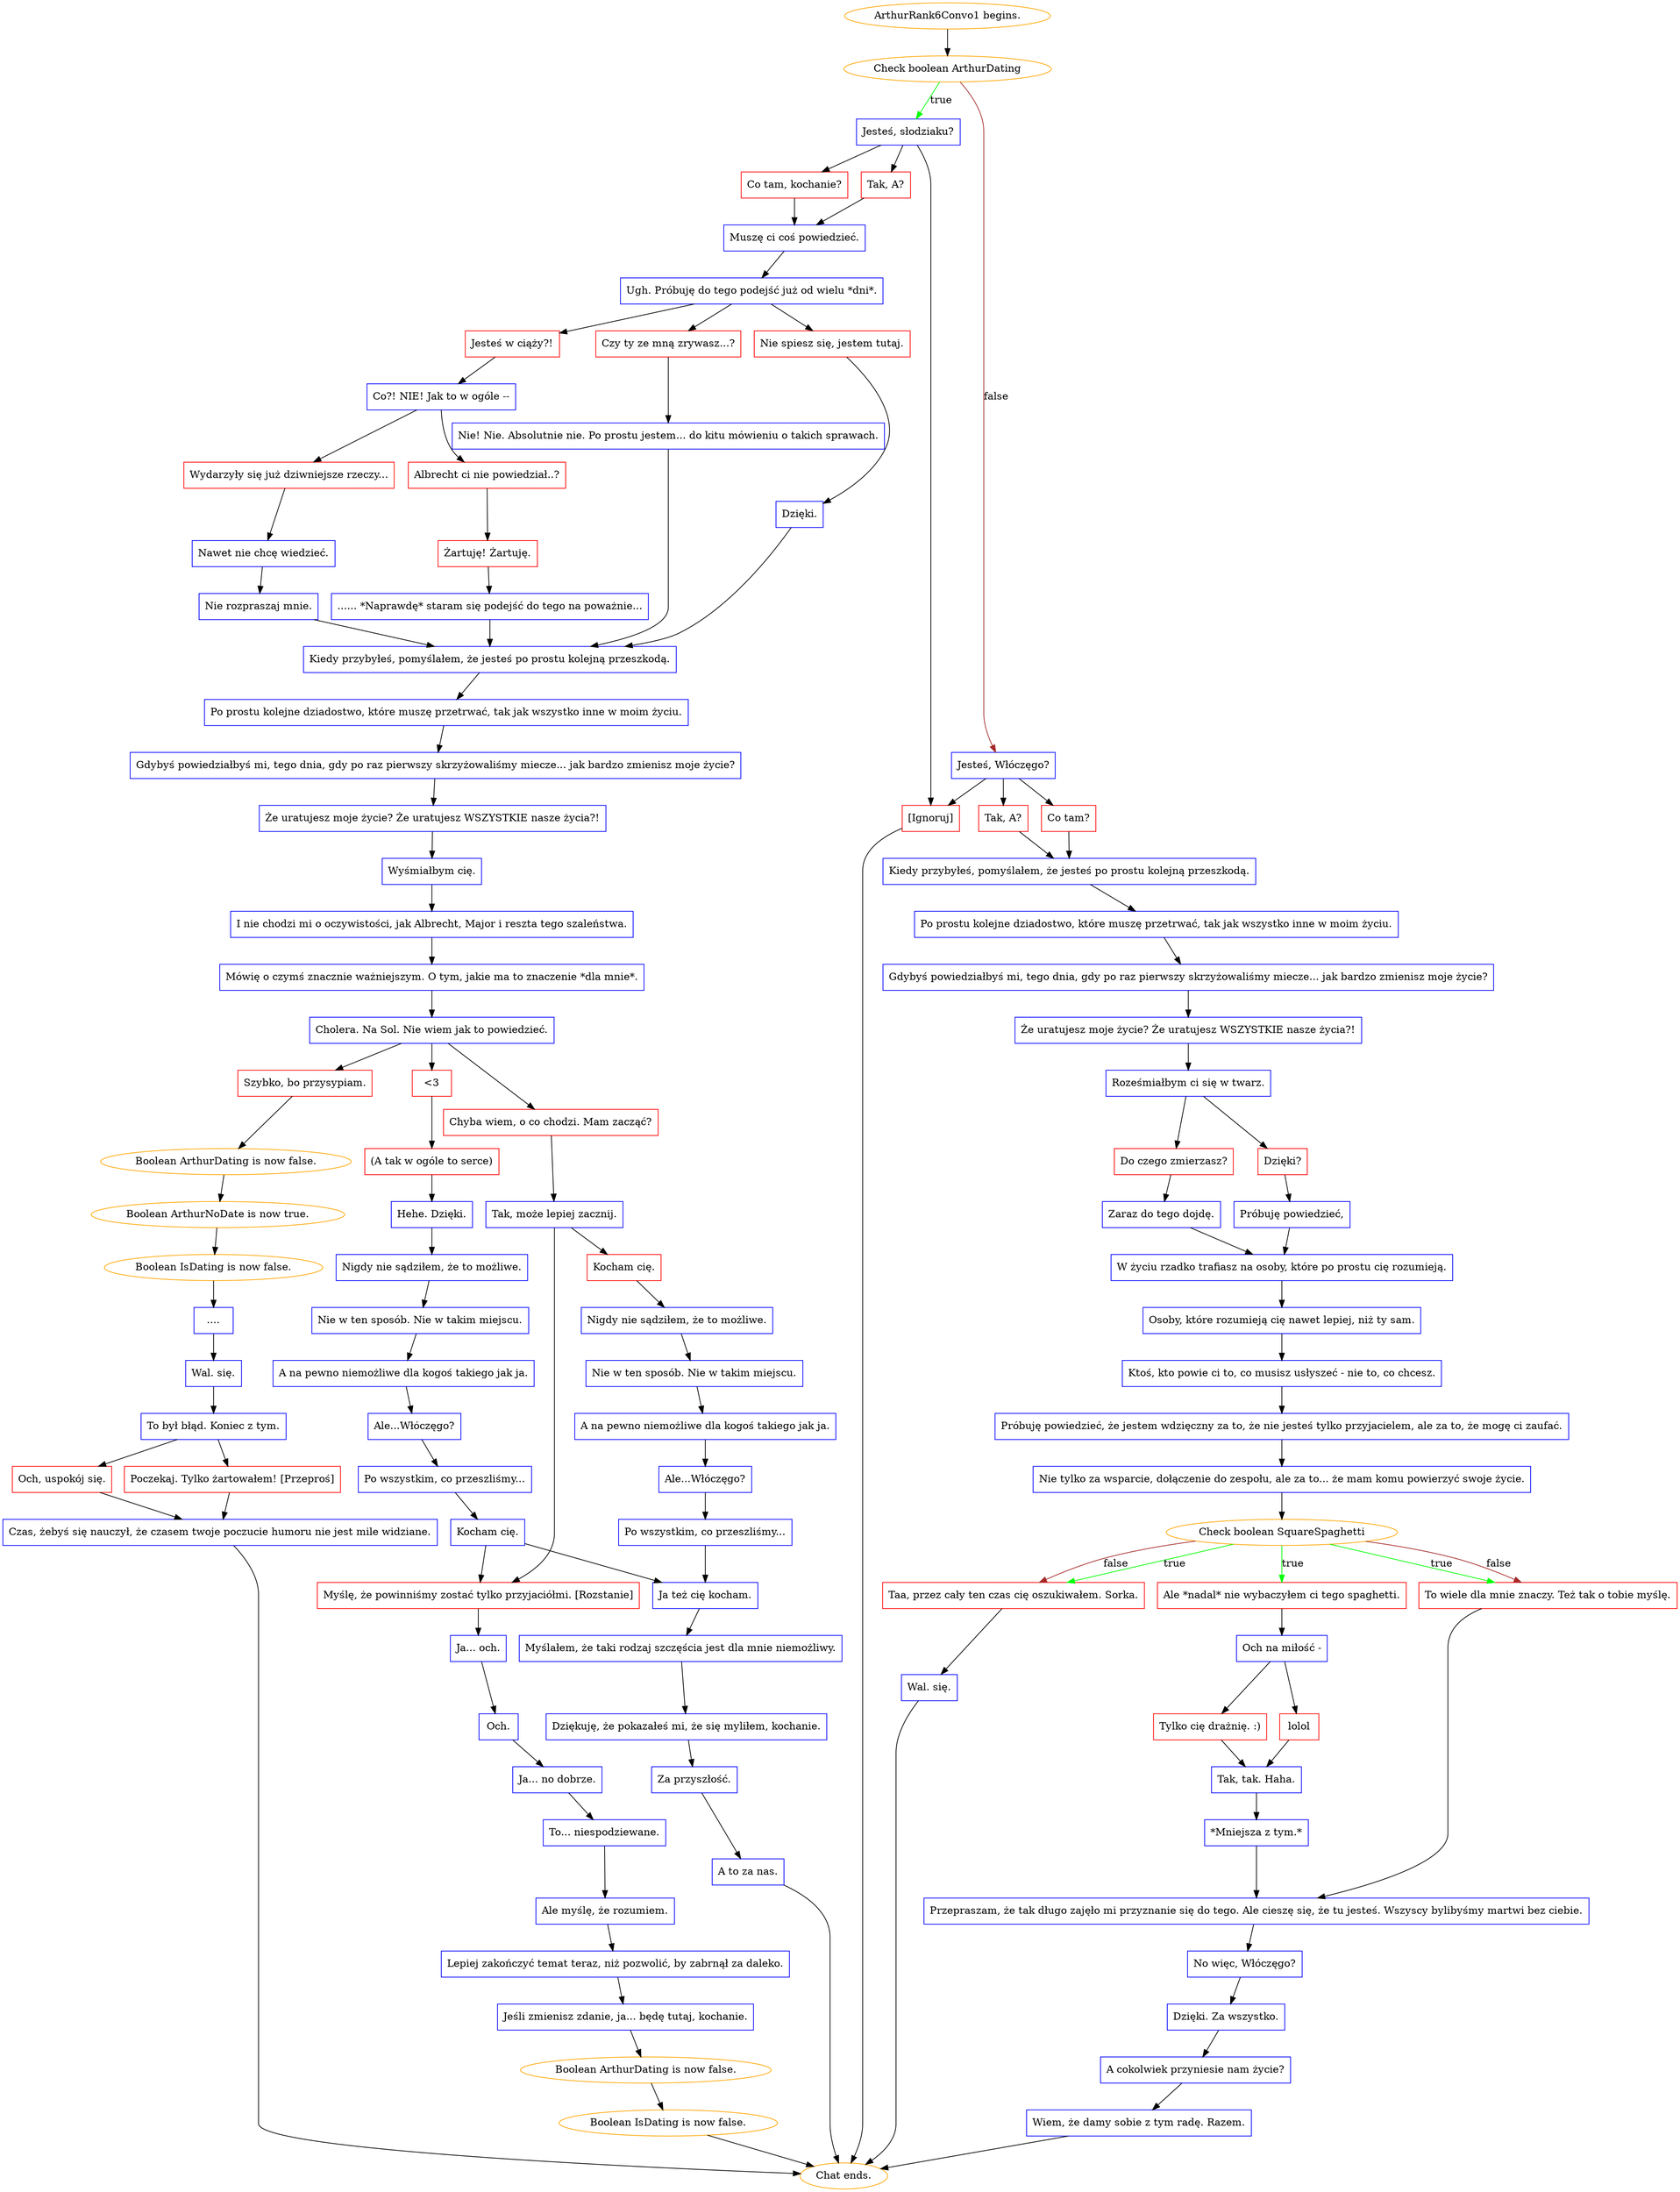 digraph {
	"ArthurRank6Convo1 begins." [color=orange];
		"ArthurRank6Convo1 begins." -> j2890798283;
	j2890798283 [label="Check boolean ArthurDating",color=orange];
		j2890798283 -> j3149758812 [label=true,color=green];
		j2890798283 -> j897182234 [label=false,color=brown];
	j3149758812 [label="Jesteś, słodziaku?",shape=box,color=blue];
		j3149758812 -> j2692562775;
		j3149758812 -> j3811245125;
		j3149758812 -> j55864783;
	j897182234 [label="Jesteś, Włóczęgo?",shape=box,color=blue];
		j897182234 -> j3866539655;
		j897182234 -> j3098037861;
		j897182234 -> j55864783;
	j2692562775 [label="Tak, A?",shape=box,color=red];
		j2692562775 -> j2488147677;
	j3811245125 [label="Co tam, kochanie?",shape=box,color=red];
		j3811245125 -> j2488147677;
	j55864783 [label="[Ignoruj]",shape=box,color=red];
		j55864783 -> "Chat ends.";
	j3866539655 [label="Co tam?",shape=box,color=red];
		j3866539655 -> j1683446048;
	j3098037861 [label="Tak, A?",shape=box,color=red];
		j3098037861 -> j1683446048;
	j2488147677 [label="Muszę ci coś powiedzieć.",shape=box,color=blue];
		j2488147677 -> j1597940477;
	"Chat ends." [color=orange];
	j1683446048 [label="Kiedy przybyłeś, pomyślałem, że jesteś po prostu kolejną przeszkodą.",shape=box,color=blue];
		j1683446048 -> j1188252806;
	j1597940477 [label="Ugh. Próbuję do tego podejść już od wielu *dni*.",shape=box,color=blue];
		j1597940477 -> j3114808185;
		j1597940477 -> j2558866596;
		j1597940477 -> j2686978643;
	j1188252806 [label="Po prostu kolejne dziadostwo, które muszę przetrwać, tak jak wszystko inne w moim życiu.",shape=box,color=blue];
		j1188252806 -> j335168339;
	j3114808185 [label="Jesteś w ciąży?!",shape=box,color=red];
		j3114808185 -> j1538163454;
	j2558866596 [label="Czy ty ze mną zrywasz...?",shape=box,color=red];
		j2558866596 -> j2171544844;
	j2686978643 [label="Nie spiesz się, jestem tutaj.",shape=box,color=red];
		j2686978643 -> j1848183321;
	j335168339 [label="Gdybyś powiedziałbyś mi, tego dnia, gdy po raz pierwszy skrzyżowaliśmy miecze... jak bardzo zmienisz moje życie?",shape=box,color=blue];
		j335168339 -> j3724619369;
	j1538163454 [label="Co?! NIE! Jak to w ogóle --",shape=box,color=blue];
		j1538163454 -> j1104512599;
		j1538163454 -> j891020167;
	j2171544844 [label="Nie! Nie. Absolutnie nie. Po prostu jestem... do kitu mówieniu o takich sprawach.",shape=box,color=blue];
		j2171544844 -> j12404299;
	j1848183321 [label="Dzięki.",shape=box,color=blue];
		j1848183321 -> j12404299;
	j3724619369 [label="Że uratujesz moje życie? Że uratujesz WSZYSTKIE nasze życia?!",shape=box,color=blue];
		j3724619369 -> j1449158539;
	j1104512599 [label="Wydarzyły się już dziwniejsze rzeczy...",shape=box,color=red];
		j1104512599 -> j689915429;
	j891020167 [label="Albrecht ci nie powiedział..?",shape=box,color=red];
		j891020167 -> j1102045361;
	j12404299 [label="Kiedy przybyłeś, pomyślałem, że jesteś po prostu kolejną przeszkodą.",shape=box,color=blue];
		j12404299 -> j23619182;
	j1449158539 [label="Roześmiałbym ci się w twarz.",shape=box,color=blue];
		j1449158539 -> j1990217383;
		j1449158539 -> j3952460848;
	j689915429 [label="Nawet nie chcę wiedzieć.",shape=box,color=blue];
		j689915429 -> j2878676426;
	j1102045361 [label="Żartuję! Żartuję.",shape=box,color=red];
		j1102045361 -> j816060179;
	j23619182 [label="Po prostu kolejne dziadostwo, które muszę przetrwać, tak jak wszystko inne w moim życiu.",shape=box,color=blue];
		j23619182 -> j523876206;
	j1990217383 [label="Dzięki?",shape=box,color=red];
		j1990217383 -> j1144808507;
	j3952460848 [label="Do czego zmierzasz?",shape=box,color=red];
		j3952460848 -> j2517682698;
	j2878676426 [label="Nie rozpraszaj mnie.",shape=box,color=blue];
		j2878676426 -> j12404299;
	j816060179 [label="...... *Naprawdę* staram się podejść do tego na poważnie...",shape=box,color=blue];
		j816060179 -> j12404299;
	j523876206 [label="Gdybyś powiedziałbyś mi, tego dnia, gdy po raz pierwszy skrzyżowaliśmy miecze... jak bardzo zmienisz moje życie?",shape=box,color=blue];
		j523876206 -> j3125331044;
	j1144808507 [label="Próbuję powiedzieć,",shape=box,color=blue];
		j1144808507 -> j141022990;
	j2517682698 [label="Zaraz do tego dojdę.",shape=box,color=blue];
		j2517682698 -> j141022990;
	j3125331044 [label="Że uratujesz moje życie? Że uratujesz WSZYSTKIE nasze życia?!",shape=box,color=blue];
		j3125331044 -> j2666894021;
	j141022990 [label="W życiu rzadko trafiasz na osoby, które po prostu cię rozumieją.",shape=box,color=blue];
		j141022990 -> j3986045977;
	j2666894021 [label="Wyśmiałbym cię.",shape=box,color=blue];
		j2666894021 -> j2030357783;
	j3986045977 [label="Osoby, które rozumieją cię nawet lepiej, niż ty sam.",shape=box,color=blue];
		j3986045977 -> j203051071;
	j2030357783 [label="I nie chodzi mi o oczywistości, jak Albrecht, Major i reszta tego szaleństwa.",shape=box,color=blue];
		j2030357783 -> j1224346298;
	j203051071 [label="Ktoś, kto powie ci to, co musisz usłyszeć - nie to, co chcesz.",shape=box,color=blue];
		j203051071 -> j2272678154;
	j1224346298 [label="Mówię o czymś znacznie ważniejszym. O tym, jakie ma to znaczenie *dla mnie*.",shape=box,color=blue];
		j1224346298 -> j3283317085;
	j2272678154 [label="Próbuję powiedzieć, że jestem wdzięczny za to, że nie jesteś tylko przyjacielem, ale za to, że mogę ci zaufać.",shape=box,color=blue];
		j2272678154 -> j4261048656;
	j3283317085 [label="Cholera. Na Sol. Nie wiem jak to powiedzieć.",shape=box,color=blue];
		j3283317085 -> j3668715901;
		j3283317085 -> j2620857945;
		j3283317085 -> j1482715629;
	j4261048656 [label="Nie tylko za wsparcie, dołączenie do zespołu, ale za to... że mam komu powierzyć swoje życie.",shape=box,color=blue];
		j4261048656 -> j1734946897;
	j3668715901 [label="Chyba wiem, o co chodzi. Mam zacząć?",shape=box,color=red];
		j3668715901 -> j4004789950;
	j2620857945 [label="<3",shape=box,color=red];
		j2620857945 -> j1106922705;
	j1482715629 [label="Szybko, bo przysypiam.",shape=box,color=red];
		j1482715629 -> j3901035052;
	j1734946897 [label="Check boolean SquareSpaghetti",color=orange];
		j1734946897 -> j1491474475 [label=true,color=green];
		j1734946897 -> j2297817134 [label=true,color=green];
		j1734946897 -> j3331223309 [label=true,color=green];
		j1734946897 -> j2297817134 [label=false,color=brown];
		j1734946897 -> j3331223309 [label=false,color=brown];
	j4004789950 [label="Tak, może lepiej zacznij.",shape=box,color=blue];
		j4004789950 -> j2211062914;
		j4004789950 -> j3110446248;
	j1106922705 [label="(A tak w ogóle to serce)",shape=box,color=red];
		j1106922705 -> j3475403108;
	j3901035052 [label="Boolean ArthurDating is now false.",color=orange];
		j3901035052 -> j2789385459;
	j1491474475 [label="Ale *nadal* nie wybaczyłem ci tego spaghetti.",shape=box,color=red];
		j1491474475 -> j666196100;
	j2297817134 [label="To wiele dla mnie znaczy. Też tak o tobie myślę.",shape=box,color=red];
		j2297817134 -> j849113877;
	j3331223309 [label="Taa, przez cały ten czas cię oszukiwałem. Sorka.",shape=box,color=red];
		j3331223309 -> j2140931607;
	j2211062914 [label="Kocham cię.",shape=box,color=red];
		j2211062914 -> j4180915468;
	j3110446248 [label="Myślę, że powinniśmy zostać tylko przyjaciółmi. [Rozstanie]",shape=box,color=red];
		j3110446248 -> j154801993;
	j3475403108 [label="Hehe. Dzięki.",shape=box,color=blue];
		j3475403108 -> j21397806;
	j2789385459 [label="Boolean ArthurNoDate is now true.",color=orange];
		j2789385459 -> j310006559;
	j666196100 [label="Och na miłość -",shape=box,color=blue];
		j666196100 -> j1686714201;
		j666196100 -> j2391745891;
	j849113877 [label="Przepraszam, że tak długo zajęło mi przyznanie się do tego. Ale cieszę się, że tu jesteś. Wszyscy bylibyśmy martwi bez ciebie.",shape=box,color=blue];
		j849113877 -> j1025020752;
	j2140931607 [label="Wal. się.",shape=box,color=blue];
		j2140931607 -> "Chat ends.";
	j4180915468 [label="Nigdy nie sądziłem, że to możliwe.",shape=box,color=blue];
		j4180915468 -> j591679895;
	j154801993 [label="Ja... och.",shape=box,color=blue];
		j154801993 -> j3065995899;
	j21397806 [label="Nigdy nie sądziłem, że to możliwe.",shape=box,color=blue];
		j21397806 -> j2090773890;
	j310006559 [label="Boolean IsDating is now false.",color=orange];
		j310006559 -> j621140867;
	j1686714201 [label="lolol",shape=box,color=red];
		j1686714201 -> j2359866683;
	j2391745891 [label="Tylko cię drażnię. :)",shape=box,color=red];
		j2391745891 -> j2359866683;
	j1025020752 [label="No więc, Włóczęgo?",shape=box,color=blue];
		j1025020752 -> j1866380525;
	j591679895 [label="Nie w ten sposób. Nie w takim miejscu.",shape=box,color=blue];
		j591679895 -> j4278136602;
	j3065995899 [label="Och.",shape=box,color=blue];
		j3065995899 -> j1304866374;
	j2090773890 [label="Nie w ten sposób. Nie w takim miejscu.",shape=box,color=blue];
		j2090773890 -> j2847172190;
	j621140867 [label="....",shape=box,color=blue];
		j621140867 -> j2611968984;
	j2359866683 [label="Tak, tak. Haha.",shape=box,color=blue];
		j2359866683 -> j3745909530;
	j1866380525 [label="Dzięki. Za wszystko.",shape=box,color=blue];
		j1866380525 -> j675857414;
	j4278136602 [label="A na pewno niemożliwe dla kogoś takiego jak ja.",shape=box,color=blue];
		j4278136602 -> j1153636838;
	j1304866374 [label="Ja... no dobrze.",shape=box,color=blue];
		j1304866374 -> j3817551563;
	j2847172190 [label="A na pewno niemożliwe dla kogoś takiego jak ja.",shape=box,color=blue];
		j2847172190 -> j405392026;
	j2611968984 [label="Wal. się.",shape=box,color=blue];
		j2611968984 -> j694782805;
	j3745909530 [label="*Mniejsza z tym.*",shape=box,color=blue];
		j3745909530 -> j849113877;
	j675857414 [label="A cokolwiek przyniesie nam życie?",shape=box,color=blue];
		j675857414 -> j841501654;
	j1153636838 [label="Ale...Włóczęgo?",shape=box,color=blue];
		j1153636838 -> j2131366358;
	j3817551563 [label="To... niespodziewane.",shape=box,color=blue];
		j3817551563 -> j4116404630;
	j405392026 [label="Ale...Włóczęgo?",shape=box,color=blue];
		j405392026 -> j2452323943;
	j694782805 [label="To był błąd. Koniec z tym.",shape=box,color=blue];
		j694782805 -> j2649308110;
		j694782805 -> j1124103040;
	j841501654 [label="Wiem, że damy sobie z tym radę. Razem.",shape=box,color=blue];
		j841501654 -> "Chat ends.";
	j2131366358 [label="Po wszystkim, co przeszliśmy...",shape=box,color=blue];
		j2131366358 -> j1412581129;
	j4116404630 [label="Ale myślę, że rozumiem.",shape=box,color=blue];
		j4116404630 -> j1334326395;
	j2452323943 [label="Po wszystkim, co przeszliśmy...",shape=box,color=blue];
		j2452323943 -> j1133219605;
	j2649308110 [label="Poczekaj. Tylko żartowałem! [Przeproś]",shape=box,color=red];
		j2649308110 -> j3310627826;
	j1124103040 [label="Och, uspokój się.",shape=box,color=red];
		j1124103040 -> j3310627826;
	j1412581129 [label="Ja też cię kocham.",shape=box,color=blue];
		j1412581129 -> j4200111493;
	j1334326395 [label="Lepiej zakończyć temat teraz, niż pozwolić, by zabrnął za daleko.",shape=box,color=blue];
		j1334326395 -> j437428565;
	j1133219605 [label="Kocham cię.",shape=box,color=blue];
		j1133219605 -> j1412581129;
		j1133219605 -> j3110446248;
	j3310627826 [label="Czas, żebyś się nauczył, że czasem twoje poczucie humoru nie jest mile widziane.",shape=box,color=blue];
		j3310627826 -> "Chat ends.";
	j4200111493 [label="Myślałem, że taki rodzaj szczęścia jest dla mnie niemożliwy.",shape=box,color=blue];
		j4200111493 -> j1642792456;
	j437428565 [label="Jeśli zmienisz zdanie, ja... będę tutaj, kochanie.",shape=box,color=blue];
		j437428565 -> j3905091669;
	j1642792456 [label="Dziękuję, że pokazałeś mi, że się myliłem, kochanie.",shape=box,color=blue];
		j1642792456 -> j640967482;
	j3905091669 [label="Boolean ArthurDating is now false.",color=orange];
		j3905091669 -> j1242024027;
	j640967482 [label="Za przyszłość.",shape=box,color=blue];
		j640967482 -> j2580114862;
	j1242024027 [label="Boolean IsDating is now false.",color=orange];
		j1242024027 -> "Chat ends.";
	j2580114862 [label="A to za nas.",shape=box,color=blue];
		j2580114862 -> "Chat ends.";
}